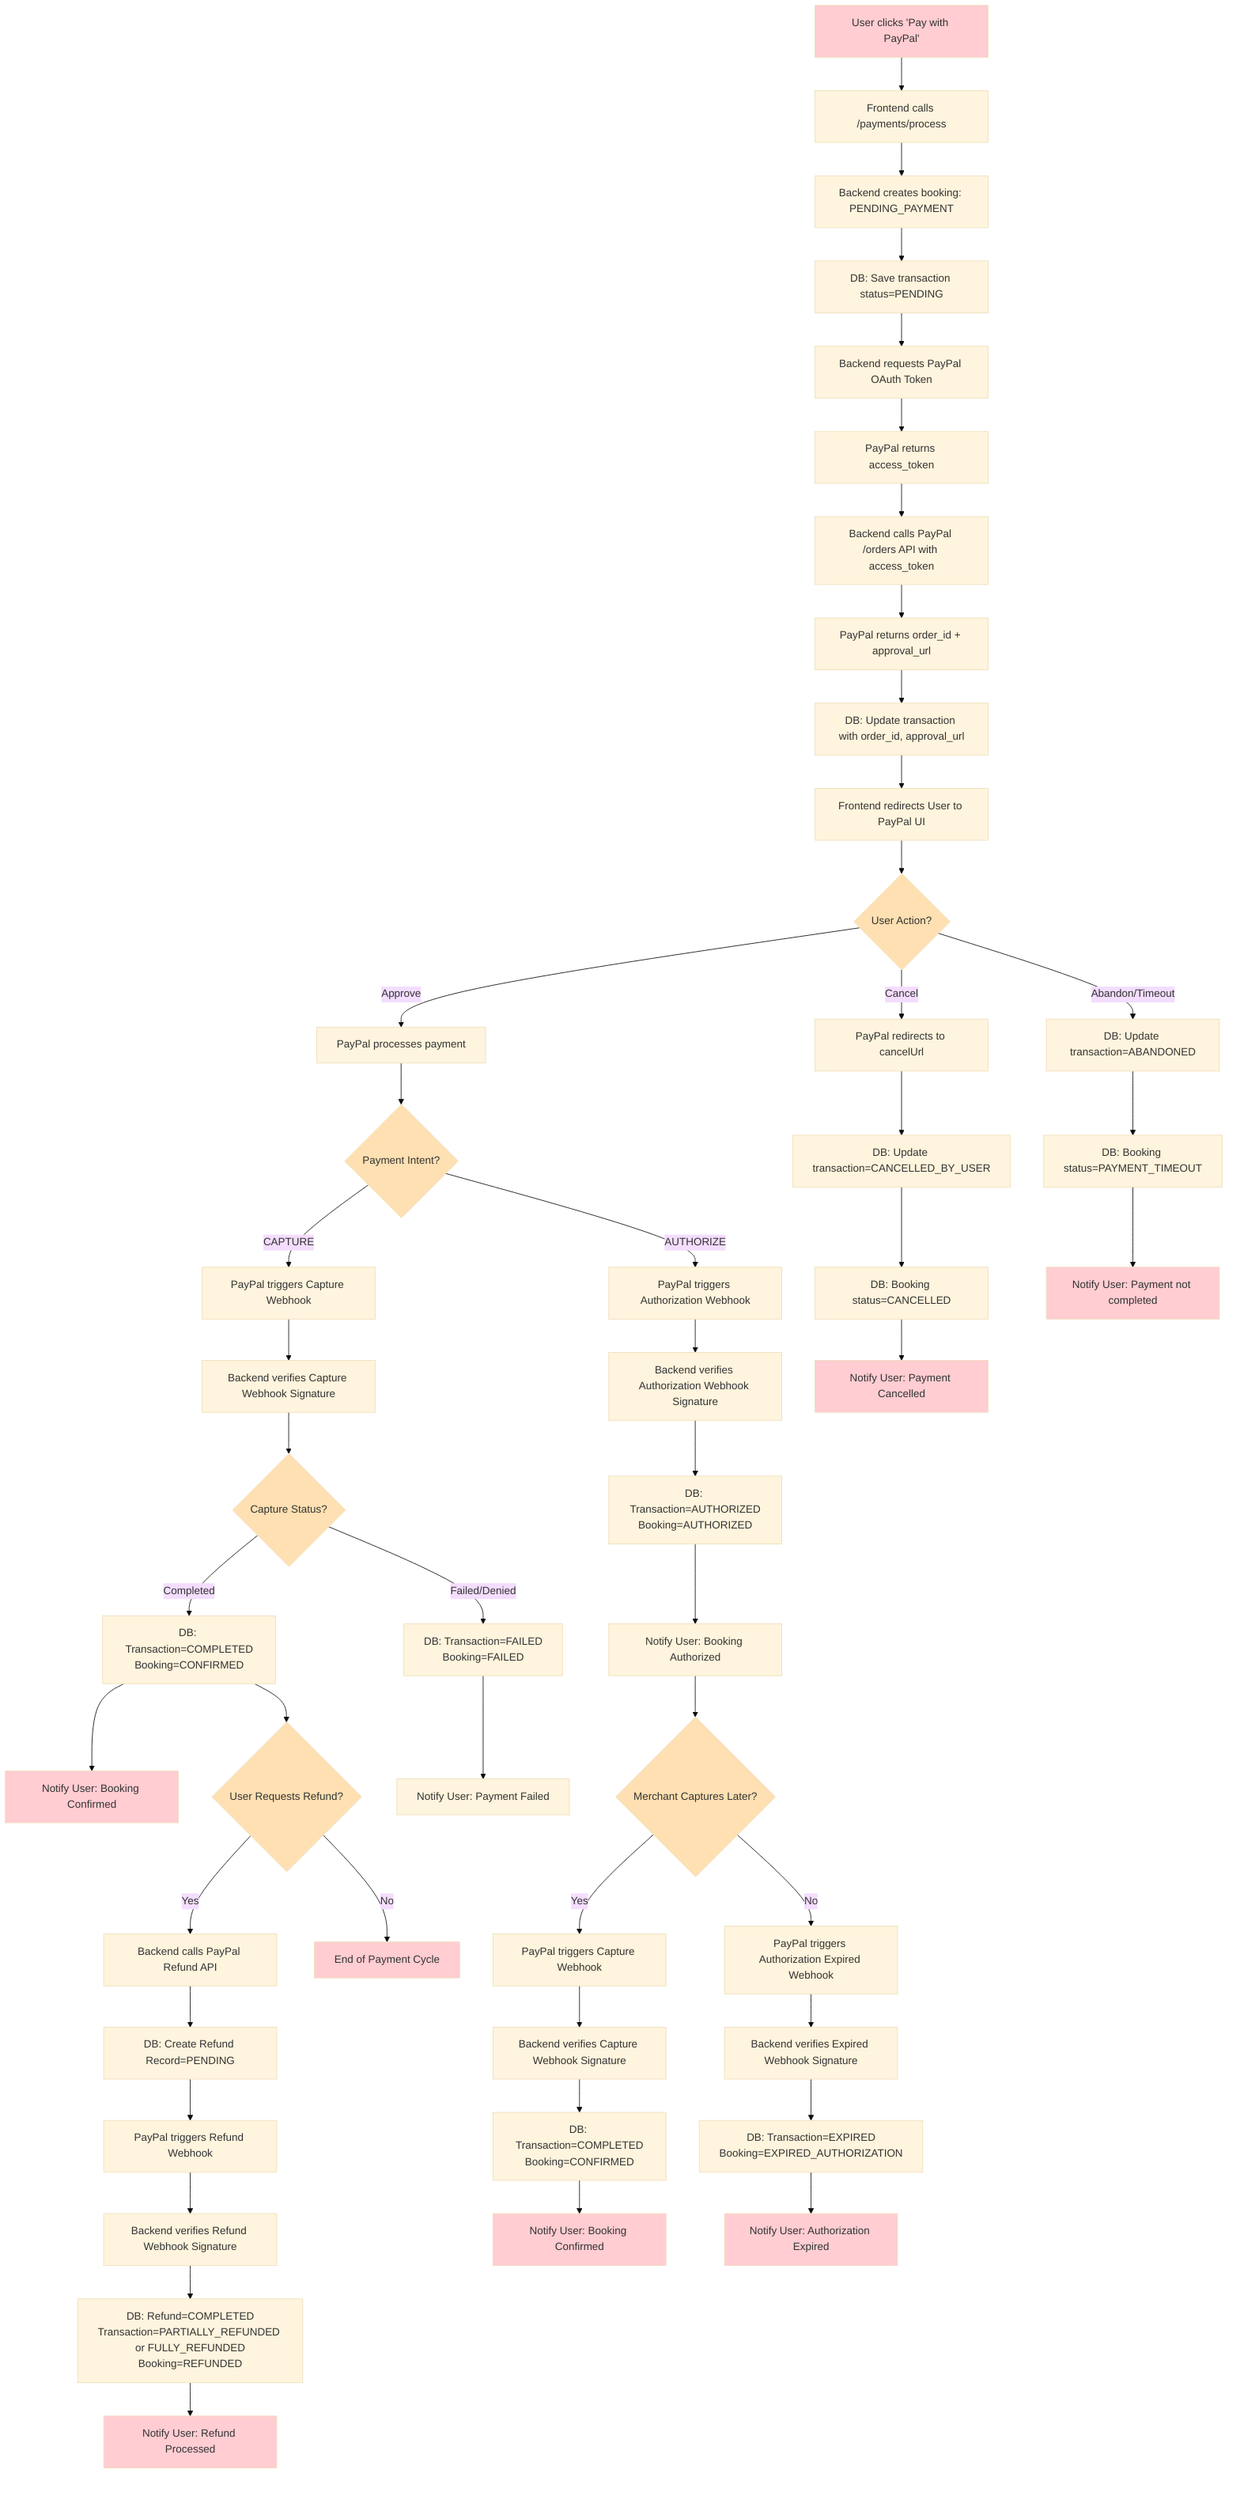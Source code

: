 ---
config:
  theme: base
---
flowchart TD
    %% User Starts Payment
    A@{ label: "User clicks 'Pay with PayPal'" } --> B["Frontend calls /payments/process"]
    B --> C["Backend creates booking: PENDING_PAYMENT"]
    C --> D["DB: Save transaction status=PENDING"]

    %% Authentication with PayPal
    D --> BA["Backend requests PayPal OAuth Token"]
    BA --> BB["PayPal returns access_token"]

    %% Create Order in PayPal
    BB --> E["Backend calls PayPal /orders API with access_token"]
    E --> F["PayPal returns order_id + approval_url"]
    F --> G["DB: Update transaction with order_id, approval_url"]
    G --> H["Frontend redirects User to PayPal UI"]

    %% User Action
    H --> I{"User Action?"}
    I -- Approve --> J["PayPal processes payment"]
    I -- Cancel --> K["PayPal redirects to cancelUrl"]
    I -- Abandon/Timeout --> L1["DB: Update transaction=ABANDONED"]
    L1 --> M1["DB: Booking status=PAYMENT_TIMEOUT"]
    M1 --> N1["Notify User: Payment not completed"]

    %% Cancelled Flow
    K --> L["DB: Update transaction=CANCELLED_BY_USER"]
    L --> M["DB: Booking status=CANCELLED"]
    M --> N["Notify User: Payment Cancelled"]

    %% Payment Intent (Capture or Authorize)
    J --> O{"Payment Intent?"}
    O -- CAPTURE --> P["PayPal triggers Capture Webhook"]
    O -- AUTHORIZE --> Q["PayPal triggers Authorization Webhook"]

    %% Webhook Verification for Capture
    P --> PV["Backend verifies Capture Webhook Signature"]
    PV --> R{"Capture Status?"}

    %% Capture Result
    R -- Completed --> S["DB: Transaction=COMPLETED<br>Booking=CONFIRMED"]
    R -- Failed/Denied --> T["DB: Transaction=FAILED<br>Booking=FAILED"]

    S --> U["Notify User: Booking Confirmed"] & AF{"User Requests Refund?"}
    T --> V["Notify User: Payment Failed"]

    %% Authorization Webhook
    Q --> QV["Backend verifies Authorization Webhook Signature"]
    QV --> W["DB: Transaction=AUTHORIZED<br>Booking=AUTHORIZED"]
    W --> X["Notify User: Booking Authorized"]

    %% Merchant Capture from Authorization
    X --> Y{"Merchant Captures Later?"}
    Y -- Yes --> Z["PayPal triggers Capture Webhook"]
    Z --> ZV["Backend verifies Capture Webhook Signature"]
    ZV --> AB["DB: Transaction=COMPLETED<br>Booking=CONFIRMED"]
    AB --> AC["Notify User: Booking Confirmed"]

    %% Authorization Expired Webhook
    Y -- No --> AA["PayPal triggers Authorization Expired Webhook"]
    AA --> AAV["Backend verifies Expired Webhook Signature"]
    AAV --> AD["DB: Transaction=EXPIRED<br>Booking=EXPIRED_AUTHORIZATION"]
    AD --> AE["Notify User: Authorization Expired"]

    %% Refund Flow
    AF -- Yes --> AG["Backend calls PayPal Refund API"]
    AG --> AH["DB: Create Refund Record=PENDING"]
    AH --> AI["PayPal triggers Refund Webhook"]
    AI --> AIV["Backend verifies Refund Webhook Signature"]
    AIV --> AJ["DB: Refund=COMPLETED<br>Transaction=PARTIALLY_REFUNDED or FULLY_REFUNDED<br>Booking=REFUNDED"]
    AJ --> AK["Notify User: Refund Processed"]
    AF -- No --> AL["End of Payment Cycle"]

    %% Style
    style A fill:#FFCDD2
    style I fill:#FFE0B2
    style N fill:#FFCDD2
    style N1 fill:#FFCDD2
    style O fill:#FFE0B2
    style R fill:#FFE0B2
    style U fill:#FFCDD2
    style AF fill:#FFE0B2
    style Y fill:#FFE0B2
    style AC fill:#FFCDD2
    style AE fill:#FFCDD2
    style AK fill:#FFCDD2
    style AL fill:#FFCDD2